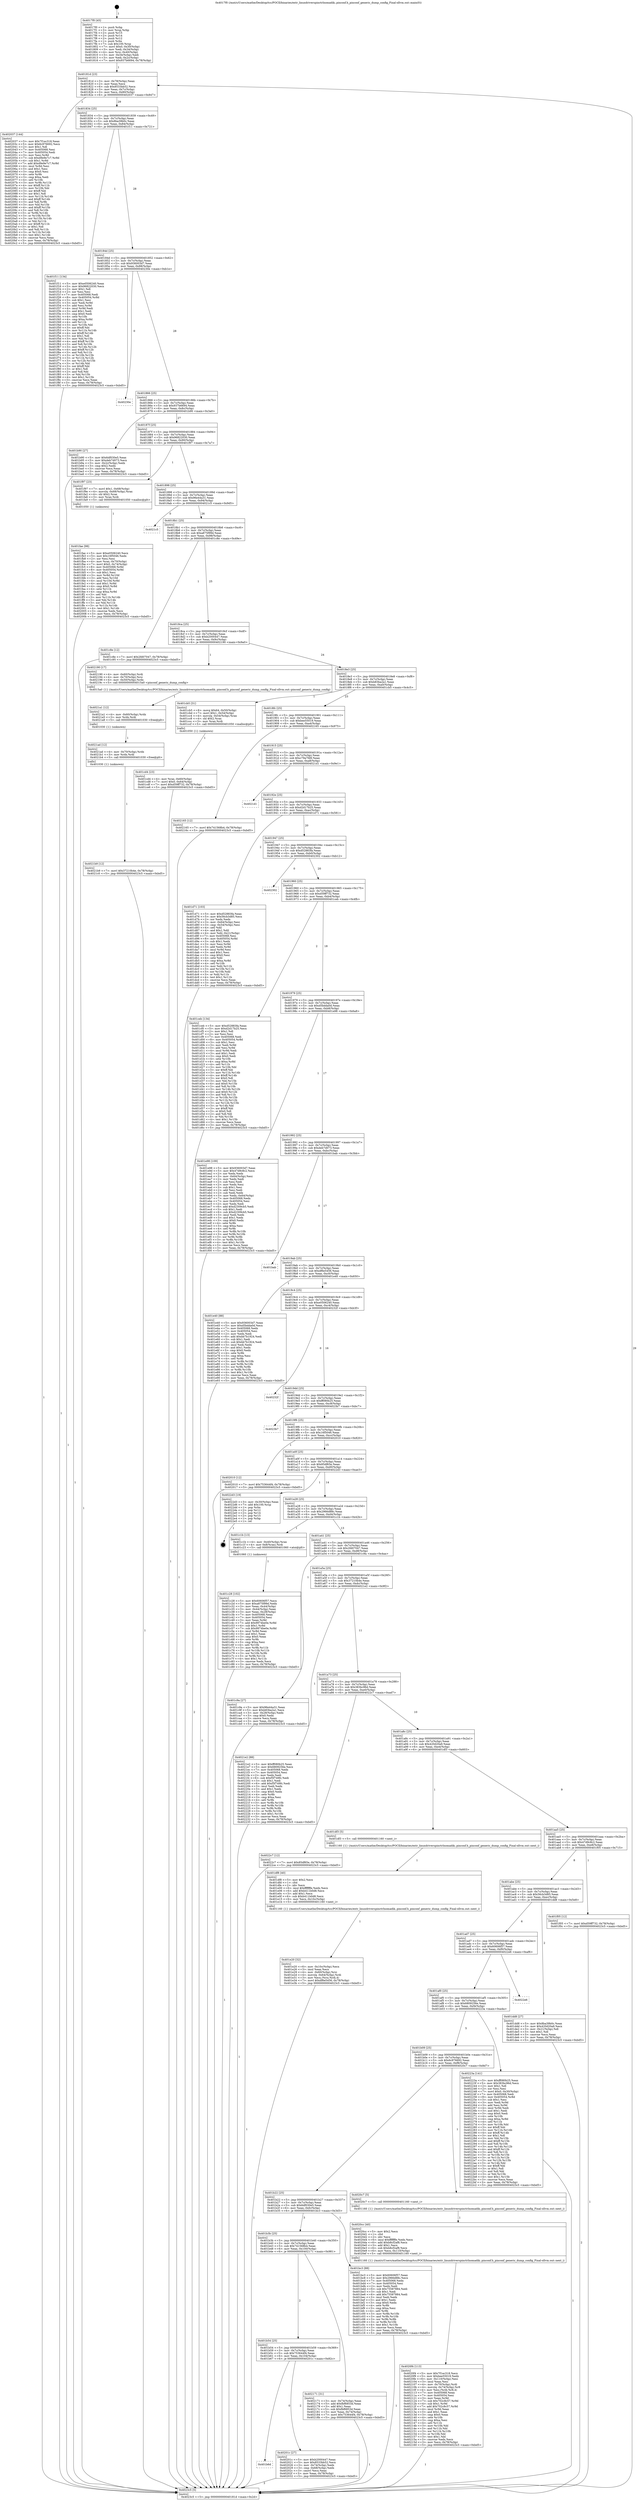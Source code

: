 digraph "0x4017f0" {
  label = "0x4017f0 (/mnt/c/Users/mathe/Desktop/tcc/POCII/binaries/extr_linuxdriverspinctrlnomadik..pinconf.h_pinconf_generic_dump_config_Final-ollvm.out::main(0))"
  labelloc = "t"
  node[shape=record]

  Entry [label="",width=0.3,height=0.3,shape=circle,fillcolor=black,style=filled]
  "0x40181d" [label="{
     0x40181d [23]\l
     | [instrs]\l
     &nbsp;&nbsp;0x40181d \<+3\>: mov -0x78(%rbp),%eax\l
     &nbsp;&nbsp;0x401820 \<+2\>: mov %eax,%ecx\l
     &nbsp;&nbsp;0x401822 \<+6\>: sub $0x8533bb52,%ecx\l
     &nbsp;&nbsp;0x401828 \<+3\>: mov %eax,-0x7c(%rbp)\l
     &nbsp;&nbsp;0x40182b \<+3\>: mov %ecx,-0x80(%rbp)\l
     &nbsp;&nbsp;0x40182e \<+6\>: je 0000000000402037 \<main+0x847\>\l
  }"]
  "0x402037" [label="{
     0x402037 [144]\l
     | [instrs]\l
     &nbsp;&nbsp;0x402037 \<+5\>: mov $0x7f1ec318,%eax\l
     &nbsp;&nbsp;0x40203c \<+5\>: mov $0x6c976692,%ecx\l
     &nbsp;&nbsp;0x402041 \<+2\>: mov $0x1,%dl\l
     &nbsp;&nbsp;0x402043 \<+7\>: mov 0x405068,%esi\l
     &nbsp;&nbsp;0x40204a \<+7\>: mov 0x405054,%edi\l
     &nbsp;&nbsp;0x402051 \<+3\>: mov %esi,%r8d\l
     &nbsp;&nbsp;0x402054 \<+7\>: sub $0xd9e9e7c7,%r8d\l
     &nbsp;&nbsp;0x40205b \<+4\>: sub $0x1,%r8d\l
     &nbsp;&nbsp;0x40205f \<+7\>: add $0xd9e9e7c7,%r8d\l
     &nbsp;&nbsp;0x402066 \<+4\>: imul %r8d,%esi\l
     &nbsp;&nbsp;0x40206a \<+3\>: and $0x1,%esi\l
     &nbsp;&nbsp;0x40206d \<+3\>: cmp $0x0,%esi\l
     &nbsp;&nbsp;0x402070 \<+4\>: sete %r9b\l
     &nbsp;&nbsp;0x402074 \<+3\>: cmp $0xa,%edi\l
     &nbsp;&nbsp;0x402077 \<+4\>: setl %r10b\l
     &nbsp;&nbsp;0x40207b \<+3\>: mov %r9b,%r11b\l
     &nbsp;&nbsp;0x40207e \<+4\>: xor $0xff,%r11b\l
     &nbsp;&nbsp;0x402082 \<+3\>: mov %r10b,%bl\l
     &nbsp;&nbsp;0x402085 \<+3\>: xor $0xff,%bl\l
     &nbsp;&nbsp;0x402088 \<+3\>: xor $0x1,%dl\l
     &nbsp;&nbsp;0x40208b \<+3\>: mov %r11b,%r14b\l
     &nbsp;&nbsp;0x40208e \<+4\>: and $0xff,%r14b\l
     &nbsp;&nbsp;0x402092 \<+3\>: and %dl,%r9b\l
     &nbsp;&nbsp;0x402095 \<+3\>: mov %bl,%r15b\l
     &nbsp;&nbsp;0x402098 \<+4\>: and $0xff,%r15b\l
     &nbsp;&nbsp;0x40209c \<+3\>: and %dl,%r10b\l
     &nbsp;&nbsp;0x40209f \<+3\>: or %r9b,%r14b\l
     &nbsp;&nbsp;0x4020a2 \<+3\>: or %r10b,%r15b\l
     &nbsp;&nbsp;0x4020a5 \<+3\>: xor %r15b,%r14b\l
     &nbsp;&nbsp;0x4020a8 \<+3\>: or %bl,%r11b\l
     &nbsp;&nbsp;0x4020ab \<+4\>: xor $0xff,%r11b\l
     &nbsp;&nbsp;0x4020af \<+3\>: or $0x1,%dl\l
     &nbsp;&nbsp;0x4020b2 \<+3\>: and %dl,%r11b\l
     &nbsp;&nbsp;0x4020b5 \<+3\>: or %r11b,%r14b\l
     &nbsp;&nbsp;0x4020b8 \<+4\>: test $0x1,%r14b\l
     &nbsp;&nbsp;0x4020bc \<+3\>: cmovne %ecx,%eax\l
     &nbsp;&nbsp;0x4020bf \<+3\>: mov %eax,-0x78(%rbp)\l
     &nbsp;&nbsp;0x4020c2 \<+5\>: jmp 00000000004023c5 \<main+0xbd5\>\l
  }"]
  "0x401834" [label="{
     0x401834 [25]\l
     | [instrs]\l
     &nbsp;&nbsp;0x401834 \<+5\>: jmp 0000000000401839 \<main+0x49\>\l
     &nbsp;&nbsp;0x401839 \<+3\>: mov -0x7c(%rbp),%eax\l
     &nbsp;&nbsp;0x40183c \<+5\>: sub $0x8ba39b0c,%eax\l
     &nbsp;&nbsp;0x401841 \<+6\>: mov %eax,-0x84(%rbp)\l
     &nbsp;&nbsp;0x401847 \<+6\>: je 0000000000401f11 \<main+0x721\>\l
  }"]
  Exit [label="",width=0.3,height=0.3,shape=circle,fillcolor=black,style=filled,peripheries=2]
  "0x401f11" [label="{
     0x401f11 [134]\l
     | [instrs]\l
     &nbsp;&nbsp;0x401f11 \<+5\>: mov $0xe0506240,%eax\l
     &nbsp;&nbsp;0x401f16 \<+5\>: mov $0x96822030,%ecx\l
     &nbsp;&nbsp;0x401f1b \<+2\>: mov $0x1,%dl\l
     &nbsp;&nbsp;0x401f1d \<+2\>: xor %esi,%esi\l
     &nbsp;&nbsp;0x401f1f \<+7\>: mov 0x405068,%edi\l
     &nbsp;&nbsp;0x401f26 \<+8\>: mov 0x405054,%r8d\l
     &nbsp;&nbsp;0x401f2e \<+3\>: sub $0x1,%esi\l
     &nbsp;&nbsp;0x401f31 \<+3\>: mov %edi,%r9d\l
     &nbsp;&nbsp;0x401f34 \<+3\>: add %esi,%r9d\l
     &nbsp;&nbsp;0x401f37 \<+4\>: imul %r9d,%edi\l
     &nbsp;&nbsp;0x401f3b \<+3\>: and $0x1,%edi\l
     &nbsp;&nbsp;0x401f3e \<+3\>: cmp $0x0,%edi\l
     &nbsp;&nbsp;0x401f41 \<+4\>: sete %r10b\l
     &nbsp;&nbsp;0x401f45 \<+4\>: cmp $0xa,%r8d\l
     &nbsp;&nbsp;0x401f49 \<+4\>: setl %r11b\l
     &nbsp;&nbsp;0x401f4d \<+3\>: mov %r10b,%bl\l
     &nbsp;&nbsp;0x401f50 \<+3\>: xor $0xff,%bl\l
     &nbsp;&nbsp;0x401f53 \<+3\>: mov %r11b,%r14b\l
     &nbsp;&nbsp;0x401f56 \<+4\>: xor $0xff,%r14b\l
     &nbsp;&nbsp;0x401f5a \<+3\>: xor $0x1,%dl\l
     &nbsp;&nbsp;0x401f5d \<+3\>: mov %bl,%r15b\l
     &nbsp;&nbsp;0x401f60 \<+4\>: and $0xff,%r15b\l
     &nbsp;&nbsp;0x401f64 \<+3\>: and %dl,%r10b\l
     &nbsp;&nbsp;0x401f67 \<+3\>: mov %r14b,%r12b\l
     &nbsp;&nbsp;0x401f6a \<+4\>: and $0xff,%r12b\l
     &nbsp;&nbsp;0x401f6e \<+3\>: and %dl,%r11b\l
     &nbsp;&nbsp;0x401f71 \<+3\>: or %r10b,%r15b\l
     &nbsp;&nbsp;0x401f74 \<+3\>: or %r11b,%r12b\l
     &nbsp;&nbsp;0x401f77 \<+3\>: xor %r12b,%r15b\l
     &nbsp;&nbsp;0x401f7a \<+3\>: or %r14b,%bl\l
     &nbsp;&nbsp;0x401f7d \<+3\>: xor $0xff,%bl\l
     &nbsp;&nbsp;0x401f80 \<+3\>: or $0x1,%dl\l
     &nbsp;&nbsp;0x401f83 \<+2\>: and %dl,%bl\l
     &nbsp;&nbsp;0x401f85 \<+3\>: or %bl,%r15b\l
     &nbsp;&nbsp;0x401f88 \<+4\>: test $0x1,%r15b\l
     &nbsp;&nbsp;0x401f8c \<+3\>: cmovne %ecx,%eax\l
     &nbsp;&nbsp;0x401f8f \<+3\>: mov %eax,-0x78(%rbp)\l
     &nbsp;&nbsp;0x401f92 \<+5\>: jmp 00000000004023c5 \<main+0xbd5\>\l
  }"]
  "0x40184d" [label="{
     0x40184d [25]\l
     | [instrs]\l
     &nbsp;&nbsp;0x40184d \<+5\>: jmp 0000000000401852 \<main+0x62\>\l
     &nbsp;&nbsp;0x401852 \<+3\>: mov -0x7c(%rbp),%eax\l
     &nbsp;&nbsp;0x401855 \<+5\>: sub $0x936003d7,%eax\l
     &nbsp;&nbsp;0x40185a \<+6\>: mov %eax,-0x88(%rbp)\l
     &nbsp;&nbsp;0x401860 \<+6\>: je 000000000040230e \<main+0xb1e\>\l
  }"]
  "0x4021b9" [label="{
     0x4021b9 [12]\l
     | [instrs]\l
     &nbsp;&nbsp;0x4021b9 \<+7\>: movl $0x37210b4e,-0x78(%rbp)\l
     &nbsp;&nbsp;0x4021c0 \<+5\>: jmp 00000000004023c5 \<main+0xbd5\>\l
  }"]
  "0x40230e" [label="{
     0x40230e\l
  }", style=dashed]
  "0x401866" [label="{
     0x401866 [25]\l
     | [instrs]\l
     &nbsp;&nbsp;0x401866 \<+5\>: jmp 000000000040186b \<main+0x7b\>\l
     &nbsp;&nbsp;0x40186b \<+3\>: mov -0x7c(%rbp),%eax\l
     &nbsp;&nbsp;0x40186e \<+5\>: sub $0x937b6694,%eax\l
     &nbsp;&nbsp;0x401873 \<+6\>: mov %eax,-0x8c(%rbp)\l
     &nbsp;&nbsp;0x401879 \<+6\>: je 0000000000401b90 \<main+0x3a0\>\l
  }"]
  "0x4021ad" [label="{
     0x4021ad [12]\l
     | [instrs]\l
     &nbsp;&nbsp;0x4021ad \<+4\>: mov -0x70(%rbp),%rdx\l
     &nbsp;&nbsp;0x4021b1 \<+3\>: mov %rdx,%rdi\l
     &nbsp;&nbsp;0x4021b4 \<+5\>: call 0000000000401030 \<free@plt\>\l
     | [calls]\l
     &nbsp;&nbsp;0x401030 \{1\} (unknown)\l
  }"]
  "0x401b90" [label="{
     0x401b90 [27]\l
     | [instrs]\l
     &nbsp;&nbsp;0x401b90 \<+5\>: mov $0x6df030e5,%eax\l
     &nbsp;&nbsp;0x401b95 \<+5\>: mov $0xdeb7d073,%ecx\l
     &nbsp;&nbsp;0x401b9a \<+3\>: mov -0x2c(%rbp),%edx\l
     &nbsp;&nbsp;0x401b9d \<+3\>: cmp $0x2,%edx\l
     &nbsp;&nbsp;0x401ba0 \<+3\>: cmovne %ecx,%eax\l
     &nbsp;&nbsp;0x401ba3 \<+3\>: mov %eax,-0x78(%rbp)\l
     &nbsp;&nbsp;0x401ba6 \<+5\>: jmp 00000000004023c5 \<main+0xbd5\>\l
  }"]
  "0x40187f" [label="{
     0x40187f [25]\l
     | [instrs]\l
     &nbsp;&nbsp;0x40187f \<+5\>: jmp 0000000000401884 \<main+0x94\>\l
     &nbsp;&nbsp;0x401884 \<+3\>: mov -0x7c(%rbp),%eax\l
     &nbsp;&nbsp;0x401887 \<+5\>: sub $0x96822030,%eax\l
     &nbsp;&nbsp;0x40188c \<+6\>: mov %eax,-0x90(%rbp)\l
     &nbsp;&nbsp;0x401892 \<+6\>: je 0000000000401f97 \<main+0x7a7\>\l
  }"]
  "0x4023c5" [label="{
     0x4023c5 [5]\l
     | [instrs]\l
     &nbsp;&nbsp;0x4023c5 \<+5\>: jmp 000000000040181d \<main+0x2d\>\l
  }"]
  "0x4017f0" [label="{
     0x4017f0 [45]\l
     | [instrs]\l
     &nbsp;&nbsp;0x4017f0 \<+1\>: push %rbp\l
     &nbsp;&nbsp;0x4017f1 \<+3\>: mov %rsp,%rbp\l
     &nbsp;&nbsp;0x4017f4 \<+2\>: push %r15\l
     &nbsp;&nbsp;0x4017f6 \<+2\>: push %r14\l
     &nbsp;&nbsp;0x4017f8 \<+2\>: push %r12\l
     &nbsp;&nbsp;0x4017fa \<+1\>: push %rbx\l
     &nbsp;&nbsp;0x4017fb \<+7\>: sub $0x100,%rsp\l
     &nbsp;&nbsp;0x401802 \<+7\>: movl $0x0,-0x30(%rbp)\l
     &nbsp;&nbsp;0x401809 \<+3\>: mov %edi,-0x34(%rbp)\l
     &nbsp;&nbsp;0x40180c \<+4\>: mov %rsi,-0x40(%rbp)\l
     &nbsp;&nbsp;0x401810 \<+3\>: mov -0x34(%rbp),%edi\l
     &nbsp;&nbsp;0x401813 \<+3\>: mov %edi,-0x2c(%rbp)\l
     &nbsp;&nbsp;0x401816 \<+7\>: movl $0x937b6694,-0x78(%rbp)\l
  }"]
  "0x4021a1" [label="{
     0x4021a1 [12]\l
     | [instrs]\l
     &nbsp;&nbsp;0x4021a1 \<+4\>: mov -0x60(%rbp),%rdx\l
     &nbsp;&nbsp;0x4021a5 \<+3\>: mov %rdx,%rdi\l
     &nbsp;&nbsp;0x4021a8 \<+5\>: call 0000000000401030 \<free@plt\>\l
     | [calls]\l
     &nbsp;&nbsp;0x401030 \{1\} (unknown)\l
  }"]
  "0x401f97" [label="{
     0x401f97 [23]\l
     | [instrs]\l
     &nbsp;&nbsp;0x401f97 \<+7\>: movl $0x1,-0x68(%rbp)\l
     &nbsp;&nbsp;0x401f9e \<+4\>: movslq -0x68(%rbp),%rax\l
     &nbsp;&nbsp;0x401fa2 \<+4\>: shl $0x2,%rax\l
     &nbsp;&nbsp;0x401fa6 \<+3\>: mov %rax,%rdi\l
     &nbsp;&nbsp;0x401fa9 \<+5\>: call 0000000000401050 \<malloc@plt\>\l
     | [calls]\l
     &nbsp;&nbsp;0x401050 \{1\} (unknown)\l
  }"]
  "0x401898" [label="{
     0x401898 [25]\l
     | [instrs]\l
     &nbsp;&nbsp;0x401898 \<+5\>: jmp 000000000040189d \<main+0xad\>\l
     &nbsp;&nbsp;0x40189d \<+3\>: mov -0x7c(%rbp),%eax\l
     &nbsp;&nbsp;0x4018a0 \<+5\>: sub $0x96e44a31,%eax\l
     &nbsp;&nbsp;0x4018a5 \<+6\>: mov %eax,-0x94(%rbp)\l
     &nbsp;&nbsp;0x4018ab \<+6\>: je 00000000004021c5 \<main+0x9d5\>\l
  }"]
  "0x4020f4" [label="{
     0x4020f4 [113]\l
     | [instrs]\l
     &nbsp;&nbsp;0x4020f4 \<+5\>: mov $0x7f1ec318,%ecx\l
     &nbsp;&nbsp;0x4020f9 \<+5\>: mov $0xbee55019,%edx\l
     &nbsp;&nbsp;0x4020fe \<+6\>: mov -0x110(%rbp),%esi\l
     &nbsp;&nbsp;0x402104 \<+3\>: imul %eax,%esi\l
     &nbsp;&nbsp;0x402107 \<+4\>: mov -0x70(%rbp),%rdi\l
     &nbsp;&nbsp;0x40210b \<+4\>: movslq -0x74(%rbp),%r8\l
     &nbsp;&nbsp;0x40210f \<+4\>: mov %esi,(%rdi,%r8,4)\l
     &nbsp;&nbsp;0x402113 \<+7\>: mov 0x405068,%eax\l
     &nbsp;&nbsp;0x40211a \<+7\>: mov 0x405054,%esi\l
     &nbsp;&nbsp;0x402121 \<+3\>: mov %eax,%r9d\l
     &nbsp;&nbsp;0x402124 \<+7\>: sub $0x702c8c57,%r9d\l
     &nbsp;&nbsp;0x40212b \<+4\>: sub $0x1,%r9d\l
     &nbsp;&nbsp;0x40212f \<+7\>: add $0x702c8c57,%r9d\l
     &nbsp;&nbsp;0x402136 \<+4\>: imul %r9d,%eax\l
     &nbsp;&nbsp;0x40213a \<+3\>: and $0x1,%eax\l
     &nbsp;&nbsp;0x40213d \<+3\>: cmp $0x0,%eax\l
     &nbsp;&nbsp;0x402140 \<+4\>: sete %r10b\l
     &nbsp;&nbsp;0x402144 \<+3\>: cmp $0xa,%esi\l
     &nbsp;&nbsp;0x402147 \<+4\>: setl %r11b\l
     &nbsp;&nbsp;0x40214b \<+3\>: mov %r10b,%bl\l
     &nbsp;&nbsp;0x40214e \<+3\>: and %r11b,%bl\l
     &nbsp;&nbsp;0x402151 \<+3\>: xor %r11b,%r10b\l
     &nbsp;&nbsp;0x402154 \<+3\>: or %r10b,%bl\l
     &nbsp;&nbsp;0x402157 \<+3\>: test $0x1,%bl\l
     &nbsp;&nbsp;0x40215a \<+3\>: cmovne %edx,%ecx\l
     &nbsp;&nbsp;0x40215d \<+3\>: mov %ecx,-0x78(%rbp)\l
     &nbsp;&nbsp;0x402160 \<+5\>: jmp 00000000004023c5 \<main+0xbd5\>\l
  }"]
  "0x4021c5" [label="{
     0x4021c5\l
  }", style=dashed]
  "0x4018b1" [label="{
     0x4018b1 [25]\l
     | [instrs]\l
     &nbsp;&nbsp;0x4018b1 \<+5\>: jmp 00000000004018b6 \<main+0xc6\>\l
     &nbsp;&nbsp;0x4018b6 \<+3\>: mov -0x7c(%rbp),%eax\l
     &nbsp;&nbsp;0x4018b9 \<+5\>: sub $0xa875f99d,%eax\l
     &nbsp;&nbsp;0x4018be \<+6\>: mov %eax,-0x98(%rbp)\l
     &nbsp;&nbsp;0x4018c4 \<+6\>: je 0000000000401c8e \<main+0x49e\>\l
  }"]
  "0x4020cc" [label="{
     0x4020cc [40]\l
     | [instrs]\l
     &nbsp;&nbsp;0x4020cc \<+5\>: mov $0x2,%ecx\l
     &nbsp;&nbsp;0x4020d1 \<+1\>: cltd\l
     &nbsp;&nbsp;0x4020d2 \<+2\>: idiv %ecx\l
     &nbsp;&nbsp;0x4020d4 \<+6\>: imul $0xfffffffe,%edx,%ecx\l
     &nbsp;&nbsp;0x4020da \<+6\>: add $0xb8cf2af8,%ecx\l
     &nbsp;&nbsp;0x4020e0 \<+3\>: add $0x1,%ecx\l
     &nbsp;&nbsp;0x4020e3 \<+6\>: sub $0xb8cf2af8,%ecx\l
     &nbsp;&nbsp;0x4020e9 \<+6\>: mov %ecx,-0x110(%rbp)\l
     &nbsp;&nbsp;0x4020ef \<+5\>: call 0000000000401160 \<next_i\>\l
     | [calls]\l
     &nbsp;&nbsp;0x401160 \{1\} (/mnt/c/Users/mathe/Desktop/tcc/POCII/binaries/extr_linuxdriverspinctrlnomadik..pinconf.h_pinconf_generic_dump_config_Final-ollvm.out::next_i)\l
  }"]
  "0x401c8e" [label="{
     0x401c8e [12]\l
     | [instrs]\l
     &nbsp;&nbsp;0x401c8e \<+7\>: movl $0x2fd07047,-0x78(%rbp)\l
     &nbsp;&nbsp;0x401c95 \<+5\>: jmp 00000000004023c5 \<main+0xbd5\>\l
  }"]
  "0x4018ca" [label="{
     0x4018ca [25]\l
     | [instrs]\l
     &nbsp;&nbsp;0x4018ca \<+5\>: jmp 00000000004018cf \<main+0xdf\>\l
     &nbsp;&nbsp;0x4018cf \<+3\>: mov -0x7c(%rbp),%eax\l
     &nbsp;&nbsp;0x4018d2 \<+5\>: sub $0xb2000447,%eax\l
     &nbsp;&nbsp;0x4018d7 \<+6\>: mov %eax,-0x9c(%rbp)\l
     &nbsp;&nbsp;0x4018dd \<+6\>: je 0000000000402190 \<main+0x9a0\>\l
  }"]
  "0x401b6d" [label="{
     0x401b6d\l
  }", style=dashed]
  "0x402190" [label="{
     0x402190 [17]\l
     | [instrs]\l
     &nbsp;&nbsp;0x402190 \<+4\>: mov -0x60(%rbp),%rdi\l
     &nbsp;&nbsp;0x402194 \<+4\>: mov -0x70(%rbp),%rsi\l
     &nbsp;&nbsp;0x402198 \<+4\>: mov -0x50(%rbp),%rdx\l
     &nbsp;&nbsp;0x40219c \<+5\>: call 00000000004015a0 \<pinconf_generic_dump_config\>\l
     | [calls]\l
     &nbsp;&nbsp;0x4015a0 \{1\} (/mnt/c/Users/mathe/Desktop/tcc/POCII/binaries/extr_linuxdriverspinctrlnomadik..pinconf.h_pinconf_generic_dump_config_Final-ollvm.out::pinconf_generic_dump_config)\l
  }"]
  "0x4018e3" [label="{
     0x4018e3 [25]\l
     | [instrs]\l
     &nbsp;&nbsp;0x4018e3 \<+5\>: jmp 00000000004018e8 \<main+0xf8\>\l
     &nbsp;&nbsp;0x4018e8 \<+3\>: mov -0x7c(%rbp),%eax\l
     &nbsp;&nbsp;0x4018eb \<+5\>: sub $0xb83ba2a1,%eax\l
     &nbsp;&nbsp;0x4018f0 \<+6\>: mov %eax,-0xa0(%rbp)\l
     &nbsp;&nbsp;0x4018f6 \<+6\>: je 0000000000401cb5 \<main+0x4c5\>\l
  }"]
  "0x40201c" [label="{
     0x40201c [27]\l
     | [instrs]\l
     &nbsp;&nbsp;0x40201c \<+5\>: mov $0xb2000447,%eax\l
     &nbsp;&nbsp;0x402021 \<+5\>: mov $0x8533bb52,%ecx\l
     &nbsp;&nbsp;0x402026 \<+3\>: mov -0x74(%rbp),%edx\l
     &nbsp;&nbsp;0x402029 \<+3\>: cmp -0x68(%rbp),%edx\l
     &nbsp;&nbsp;0x40202c \<+3\>: cmovl %ecx,%eax\l
     &nbsp;&nbsp;0x40202f \<+3\>: mov %eax,-0x78(%rbp)\l
     &nbsp;&nbsp;0x402032 \<+5\>: jmp 00000000004023c5 \<main+0xbd5\>\l
  }"]
  "0x401cb5" [label="{
     0x401cb5 [31]\l
     | [instrs]\l
     &nbsp;&nbsp;0x401cb5 \<+8\>: movq $0x64,-0x50(%rbp)\l
     &nbsp;&nbsp;0x401cbd \<+7\>: movl $0x1,-0x54(%rbp)\l
     &nbsp;&nbsp;0x401cc4 \<+4\>: movslq -0x54(%rbp),%rax\l
     &nbsp;&nbsp;0x401cc8 \<+4\>: shl $0x2,%rax\l
     &nbsp;&nbsp;0x401ccc \<+3\>: mov %rax,%rdi\l
     &nbsp;&nbsp;0x401ccf \<+5\>: call 0000000000401050 \<malloc@plt\>\l
     | [calls]\l
     &nbsp;&nbsp;0x401050 \{1\} (unknown)\l
  }"]
  "0x4018fc" [label="{
     0x4018fc [25]\l
     | [instrs]\l
     &nbsp;&nbsp;0x4018fc \<+5\>: jmp 0000000000401901 \<main+0x111\>\l
     &nbsp;&nbsp;0x401901 \<+3\>: mov -0x7c(%rbp),%eax\l
     &nbsp;&nbsp;0x401904 \<+5\>: sub $0xbee55019,%eax\l
     &nbsp;&nbsp;0x401909 \<+6\>: mov %eax,-0xa4(%rbp)\l
     &nbsp;&nbsp;0x40190f \<+6\>: je 0000000000402165 \<main+0x975\>\l
  }"]
  "0x401b54" [label="{
     0x401b54 [25]\l
     | [instrs]\l
     &nbsp;&nbsp;0x401b54 \<+5\>: jmp 0000000000401b59 \<main+0x369\>\l
     &nbsp;&nbsp;0x401b59 \<+3\>: mov -0x7c(%rbp),%eax\l
     &nbsp;&nbsp;0x401b5c \<+5\>: sub $0x753644f4,%eax\l
     &nbsp;&nbsp;0x401b61 \<+6\>: mov %eax,-0x104(%rbp)\l
     &nbsp;&nbsp;0x401b67 \<+6\>: je 000000000040201c \<main+0x82c\>\l
  }"]
  "0x402165" [label="{
     0x402165 [12]\l
     | [instrs]\l
     &nbsp;&nbsp;0x402165 \<+7\>: movl $0x741568b4,-0x78(%rbp)\l
     &nbsp;&nbsp;0x40216c \<+5\>: jmp 00000000004023c5 \<main+0xbd5\>\l
  }"]
  "0x401915" [label="{
     0x401915 [25]\l
     | [instrs]\l
     &nbsp;&nbsp;0x401915 \<+5\>: jmp 000000000040191a \<main+0x12a\>\l
     &nbsp;&nbsp;0x40191a \<+3\>: mov -0x7c(%rbp),%eax\l
     &nbsp;&nbsp;0x40191d \<+5\>: sub $0xc79a7fd9,%eax\l
     &nbsp;&nbsp;0x401922 \<+6\>: mov %eax,-0xa8(%rbp)\l
     &nbsp;&nbsp;0x401928 \<+6\>: je 00000000004021d1 \<main+0x9e1\>\l
  }"]
  "0x402171" [label="{
     0x402171 [31]\l
     | [instrs]\l
     &nbsp;&nbsp;0x402171 \<+3\>: mov -0x74(%rbp),%eax\l
     &nbsp;&nbsp;0x402174 \<+5\>: add $0xfbf6853d,%eax\l
     &nbsp;&nbsp;0x402179 \<+3\>: add $0x1,%eax\l
     &nbsp;&nbsp;0x40217c \<+5\>: sub $0xfbf6853d,%eax\l
     &nbsp;&nbsp;0x402181 \<+3\>: mov %eax,-0x74(%rbp)\l
     &nbsp;&nbsp;0x402184 \<+7\>: movl $0x753644f4,-0x78(%rbp)\l
     &nbsp;&nbsp;0x40218b \<+5\>: jmp 00000000004023c5 \<main+0xbd5\>\l
  }"]
  "0x4021d1" [label="{
     0x4021d1\l
  }", style=dashed]
  "0x40192e" [label="{
     0x40192e [25]\l
     | [instrs]\l
     &nbsp;&nbsp;0x40192e \<+5\>: jmp 0000000000401933 \<main+0x143\>\l
     &nbsp;&nbsp;0x401933 \<+3\>: mov -0x7c(%rbp),%eax\l
     &nbsp;&nbsp;0x401936 \<+5\>: sub $0xd2d17b25,%eax\l
     &nbsp;&nbsp;0x40193b \<+6\>: mov %eax,-0xac(%rbp)\l
     &nbsp;&nbsp;0x401941 \<+6\>: je 0000000000401d71 \<main+0x581\>\l
  }"]
  "0x401fae" [label="{
     0x401fae [98]\l
     | [instrs]\l
     &nbsp;&nbsp;0x401fae \<+5\>: mov $0xe0506240,%ecx\l
     &nbsp;&nbsp;0x401fb3 \<+5\>: mov $0x16f5046,%edx\l
     &nbsp;&nbsp;0x401fb8 \<+2\>: xor %esi,%esi\l
     &nbsp;&nbsp;0x401fba \<+4\>: mov %rax,-0x70(%rbp)\l
     &nbsp;&nbsp;0x401fbe \<+7\>: movl $0x0,-0x74(%rbp)\l
     &nbsp;&nbsp;0x401fc5 \<+8\>: mov 0x405068,%r8d\l
     &nbsp;&nbsp;0x401fcd \<+8\>: mov 0x405054,%r9d\l
     &nbsp;&nbsp;0x401fd5 \<+3\>: sub $0x1,%esi\l
     &nbsp;&nbsp;0x401fd8 \<+3\>: mov %r8d,%r10d\l
     &nbsp;&nbsp;0x401fdb \<+3\>: add %esi,%r10d\l
     &nbsp;&nbsp;0x401fde \<+4\>: imul %r10d,%r8d\l
     &nbsp;&nbsp;0x401fe2 \<+4\>: and $0x1,%r8d\l
     &nbsp;&nbsp;0x401fe6 \<+4\>: cmp $0x0,%r8d\l
     &nbsp;&nbsp;0x401fea \<+4\>: sete %r11b\l
     &nbsp;&nbsp;0x401fee \<+4\>: cmp $0xa,%r9d\l
     &nbsp;&nbsp;0x401ff2 \<+3\>: setl %bl\l
     &nbsp;&nbsp;0x401ff5 \<+3\>: mov %r11b,%r14b\l
     &nbsp;&nbsp;0x401ff8 \<+3\>: and %bl,%r14b\l
     &nbsp;&nbsp;0x401ffb \<+3\>: xor %bl,%r11b\l
     &nbsp;&nbsp;0x401ffe \<+3\>: or %r11b,%r14b\l
     &nbsp;&nbsp;0x402001 \<+4\>: test $0x1,%r14b\l
     &nbsp;&nbsp;0x402005 \<+3\>: cmovne %edx,%ecx\l
     &nbsp;&nbsp;0x402008 \<+3\>: mov %ecx,-0x78(%rbp)\l
     &nbsp;&nbsp;0x40200b \<+5\>: jmp 00000000004023c5 \<main+0xbd5\>\l
  }"]
  "0x401d71" [label="{
     0x401d71 [103]\l
     | [instrs]\l
     &nbsp;&nbsp;0x401d71 \<+5\>: mov $0xd52883fa,%eax\l
     &nbsp;&nbsp;0x401d76 \<+5\>: mov $0x56cb3d85,%ecx\l
     &nbsp;&nbsp;0x401d7b \<+2\>: xor %edx,%edx\l
     &nbsp;&nbsp;0x401d7d \<+3\>: mov -0x64(%rbp),%esi\l
     &nbsp;&nbsp;0x401d80 \<+3\>: cmp -0x54(%rbp),%esi\l
     &nbsp;&nbsp;0x401d83 \<+4\>: setl %dil\l
     &nbsp;&nbsp;0x401d87 \<+4\>: and $0x1,%dil\l
     &nbsp;&nbsp;0x401d8b \<+4\>: mov %dil,-0x21(%rbp)\l
     &nbsp;&nbsp;0x401d8f \<+7\>: mov 0x405068,%esi\l
     &nbsp;&nbsp;0x401d96 \<+8\>: mov 0x405054,%r8d\l
     &nbsp;&nbsp;0x401d9e \<+3\>: sub $0x1,%edx\l
     &nbsp;&nbsp;0x401da1 \<+3\>: mov %esi,%r9d\l
     &nbsp;&nbsp;0x401da4 \<+3\>: add %edx,%r9d\l
     &nbsp;&nbsp;0x401da7 \<+4\>: imul %r9d,%esi\l
     &nbsp;&nbsp;0x401dab \<+3\>: and $0x1,%esi\l
     &nbsp;&nbsp;0x401dae \<+3\>: cmp $0x0,%esi\l
     &nbsp;&nbsp;0x401db1 \<+4\>: sete %dil\l
     &nbsp;&nbsp;0x401db5 \<+4\>: cmp $0xa,%r8d\l
     &nbsp;&nbsp;0x401db9 \<+4\>: setl %r10b\l
     &nbsp;&nbsp;0x401dbd \<+3\>: mov %dil,%r11b\l
     &nbsp;&nbsp;0x401dc0 \<+3\>: and %r10b,%r11b\l
     &nbsp;&nbsp;0x401dc3 \<+3\>: xor %r10b,%dil\l
     &nbsp;&nbsp;0x401dc6 \<+3\>: or %dil,%r11b\l
     &nbsp;&nbsp;0x401dc9 \<+4\>: test $0x1,%r11b\l
     &nbsp;&nbsp;0x401dcd \<+3\>: cmovne %ecx,%eax\l
     &nbsp;&nbsp;0x401dd0 \<+3\>: mov %eax,-0x78(%rbp)\l
     &nbsp;&nbsp;0x401dd3 \<+5\>: jmp 00000000004023c5 \<main+0xbd5\>\l
  }"]
  "0x401947" [label="{
     0x401947 [25]\l
     | [instrs]\l
     &nbsp;&nbsp;0x401947 \<+5\>: jmp 000000000040194c \<main+0x15c\>\l
     &nbsp;&nbsp;0x40194c \<+3\>: mov -0x7c(%rbp),%eax\l
     &nbsp;&nbsp;0x40194f \<+5\>: sub $0xd52883fa,%eax\l
     &nbsp;&nbsp;0x401954 \<+6\>: mov %eax,-0xb0(%rbp)\l
     &nbsp;&nbsp;0x40195a \<+6\>: je 0000000000402302 \<main+0xb12\>\l
  }"]
  "0x401e20" [label="{
     0x401e20 [32]\l
     | [instrs]\l
     &nbsp;&nbsp;0x401e20 \<+6\>: mov -0x10c(%rbp),%ecx\l
     &nbsp;&nbsp;0x401e26 \<+3\>: imul %eax,%ecx\l
     &nbsp;&nbsp;0x401e29 \<+4\>: mov -0x60(%rbp),%rsi\l
     &nbsp;&nbsp;0x401e2d \<+4\>: movslq -0x64(%rbp),%rdi\l
     &nbsp;&nbsp;0x401e31 \<+3\>: mov %ecx,(%rsi,%rdi,4)\l
     &nbsp;&nbsp;0x401e34 \<+7\>: movl $0xdf6e5456,-0x78(%rbp)\l
     &nbsp;&nbsp;0x401e3b \<+5\>: jmp 00000000004023c5 \<main+0xbd5\>\l
  }"]
  "0x402302" [label="{
     0x402302\l
  }", style=dashed]
  "0x401960" [label="{
     0x401960 [25]\l
     | [instrs]\l
     &nbsp;&nbsp;0x401960 \<+5\>: jmp 0000000000401965 \<main+0x175\>\l
     &nbsp;&nbsp;0x401965 \<+3\>: mov -0x7c(%rbp),%eax\l
     &nbsp;&nbsp;0x401968 \<+5\>: sub $0xd59ff732,%eax\l
     &nbsp;&nbsp;0x40196d \<+6\>: mov %eax,-0xb4(%rbp)\l
     &nbsp;&nbsp;0x401973 \<+6\>: je 0000000000401ceb \<main+0x4fb\>\l
  }"]
  "0x401df8" [label="{
     0x401df8 [40]\l
     | [instrs]\l
     &nbsp;&nbsp;0x401df8 \<+5\>: mov $0x2,%ecx\l
     &nbsp;&nbsp;0x401dfd \<+1\>: cltd\l
     &nbsp;&nbsp;0x401dfe \<+2\>: idiv %ecx\l
     &nbsp;&nbsp;0x401e00 \<+6\>: imul $0xfffffffe,%edx,%ecx\l
     &nbsp;&nbsp;0x401e06 \<+6\>: add $0xb411b0d8,%ecx\l
     &nbsp;&nbsp;0x401e0c \<+3\>: add $0x1,%ecx\l
     &nbsp;&nbsp;0x401e0f \<+6\>: sub $0xb411b0d8,%ecx\l
     &nbsp;&nbsp;0x401e15 \<+6\>: mov %ecx,-0x10c(%rbp)\l
     &nbsp;&nbsp;0x401e1b \<+5\>: call 0000000000401160 \<next_i\>\l
     | [calls]\l
     &nbsp;&nbsp;0x401160 \{1\} (/mnt/c/Users/mathe/Desktop/tcc/POCII/binaries/extr_linuxdriverspinctrlnomadik..pinconf.h_pinconf_generic_dump_config_Final-ollvm.out::next_i)\l
  }"]
  "0x401ceb" [label="{
     0x401ceb [134]\l
     | [instrs]\l
     &nbsp;&nbsp;0x401ceb \<+5\>: mov $0xd52883fa,%eax\l
     &nbsp;&nbsp;0x401cf0 \<+5\>: mov $0xd2d17b25,%ecx\l
     &nbsp;&nbsp;0x401cf5 \<+2\>: mov $0x1,%dl\l
     &nbsp;&nbsp;0x401cf7 \<+2\>: xor %esi,%esi\l
     &nbsp;&nbsp;0x401cf9 \<+7\>: mov 0x405068,%edi\l
     &nbsp;&nbsp;0x401d00 \<+8\>: mov 0x405054,%r8d\l
     &nbsp;&nbsp;0x401d08 \<+3\>: sub $0x1,%esi\l
     &nbsp;&nbsp;0x401d0b \<+3\>: mov %edi,%r9d\l
     &nbsp;&nbsp;0x401d0e \<+3\>: add %esi,%r9d\l
     &nbsp;&nbsp;0x401d11 \<+4\>: imul %r9d,%edi\l
     &nbsp;&nbsp;0x401d15 \<+3\>: and $0x1,%edi\l
     &nbsp;&nbsp;0x401d18 \<+3\>: cmp $0x0,%edi\l
     &nbsp;&nbsp;0x401d1b \<+4\>: sete %r10b\l
     &nbsp;&nbsp;0x401d1f \<+4\>: cmp $0xa,%r8d\l
     &nbsp;&nbsp;0x401d23 \<+4\>: setl %r11b\l
     &nbsp;&nbsp;0x401d27 \<+3\>: mov %r10b,%bl\l
     &nbsp;&nbsp;0x401d2a \<+3\>: xor $0xff,%bl\l
     &nbsp;&nbsp;0x401d2d \<+3\>: mov %r11b,%r14b\l
     &nbsp;&nbsp;0x401d30 \<+4\>: xor $0xff,%r14b\l
     &nbsp;&nbsp;0x401d34 \<+3\>: xor $0x0,%dl\l
     &nbsp;&nbsp;0x401d37 \<+3\>: mov %bl,%r15b\l
     &nbsp;&nbsp;0x401d3a \<+4\>: and $0x0,%r15b\l
     &nbsp;&nbsp;0x401d3e \<+3\>: and %dl,%r10b\l
     &nbsp;&nbsp;0x401d41 \<+3\>: mov %r14b,%r12b\l
     &nbsp;&nbsp;0x401d44 \<+4\>: and $0x0,%r12b\l
     &nbsp;&nbsp;0x401d48 \<+3\>: and %dl,%r11b\l
     &nbsp;&nbsp;0x401d4b \<+3\>: or %r10b,%r15b\l
     &nbsp;&nbsp;0x401d4e \<+3\>: or %r11b,%r12b\l
     &nbsp;&nbsp;0x401d51 \<+3\>: xor %r12b,%r15b\l
     &nbsp;&nbsp;0x401d54 \<+3\>: or %r14b,%bl\l
     &nbsp;&nbsp;0x401d57 \<+3\>: xor $0xff,%bl\l
     &nbsp;&nbsp;0x401d5a \<+3\>: or $0x0,%dl\l
     &nbsp;&nbsp;0x401d5d \<+2\>: and %dl,%bl\l
     &nbsp;&nbsp;0x401d5f \<+3\>: or %bl,%r15b\l
     &nbsp;&nbsp;0x401d62 \<+4\>: test $0x1,%r15b\l
     &nbsp;&nbsp;0x401d66 \<+3\>: cmovne %ecx,%eax\l
     &nbsp;&nbsp;0x401d69 \<+3\>: mov %eax,-0x78(%rbp)\l
     &nbsp;&nbsp;0x401d6c \<+5\>: jmp 00000000004023c5 \<main+0xbd5\>\l
  }"]
  "0x401979" [label="{
     0x401979 [25]\l
     | [instrs]\l
     &nbsp;&nbsp;0x401979 \<+5\>: jmp 000000000040197e \<main+0x18e\>\l
     &nbsp;&nbsp;0x40197e \<+3\>: mov -0x7c(%rbp),%eax\l
     &nbsp;&nbsp;0x401981 \<+5\>: sub $0xd5bdda0d,%eax\l
     &nbsp;&nbsp;0x401986 \<+6\>: mov %eax,-0xb8(%rbp)\l
     &nbsp;&nbsp;0x40198c \<+6\>: je 0000000000401e98 \<main+0x6a8\>\l
  }"]
  "0x401cd4" [label="{
     0x401cd4 [23]\l
     | [instrs]\l
     &nbsp;&nbsp;0x401cd4 \<+4\>: mov %rax,-0x60(%rbp)\l
     &nbsp;&nbsp;0x401cd8 \<+7\>: movl $0x0,-0x64(%rbp)\l
     &nbsp;&nbsp;0x401cdf \<+7\>: movl $0xd59ff732,-0x78(%rbp)\l
     &nbsp;&nbsp;0x401ce6 \<+5\>: jmp 00000000004023c5 \<main+0xbd5\>\l
  }"]
  "0x401e98" [label="{
     0x401e98 [109]\l
     | [instrs]\l
     &nbsp;&nbsp;0x401e98 \<+5\>: mov $0x936003d7,%eax\l
     &nbsp;&nbsp;0x401e9d \<+5\>: mov $0x47d9c8c2,%ecx\l
     &nbsp;&nbsp;0x401ea2 \<+2\>: xor %edx,%edx\l
     &nbsp;&nbsp;0x401ea4 \<+3\>: mov -0x64(%rbp),%esi\l
     &nbsp;&nbsp;0x401ea7 \<+2\>: mov %edx,%edi\l
     &nbsp;&nbsp;0x401ea9 \<+2\>: sub %esi,%edi\l
     &nbsp;&nbsp;0x401eab \<+2\>: mov %edx,%esi\l
     &nbsp;&nbsp;0x401ead \<+3\>: sub $0x1,%esi\l
     &nbsp;&nbsp;0x401eb0 \<+2\>: add %esi,%edi\l
     &nbsp;&nbsp;0x401eb2 \<+2\>: sub %edi,%edx\l
     &nbsp;&nbsp;0x401eb4 \<+3\>: mov %edx,-0x64(%rbp)\l
     &nbsp;&nbsp;0x401eb7 \<+7\>: mov 0x405068,%edx\l
     &nbsp;&nbsp;0x401ebe \<+7\>: mov 0x405054,%esi\l
     &nbsp;&nbsp;0x401ec5 \<+2\>: mov %edx,%edi\l
     &nbsp;&nbsp;0x401ec7 \<+6\>: add $0xd2309cb5,%edi\l
     &nbsp;&nbsp;0x401ecd \<+3\>: sub $0x1,%edi\l
     &nbsp;&nbsp;0x401ed0 \<+6\>: sub $0xd2309cb5,%edi\l
     &nbsp;&nbsp;0x401ed6 \<+3\>: imul %edi,%edx\l
     &nbsp;&nbsp;0x401ed9 \<+3\>: and $0x1,%edx\l
     &nbsp;&nbsp;0x401edc \<+3\>: cmp $0x0,%edx\l
     &nbsp;&nbsp;0x401edf \<+4\>: sete %r8b\l
     &nbsp;&nbsp;0x401ee3 \<+3\>: cmp $0xa,%esi\l
     &nbsp;&nbsp;0x401ee6 \<+4\>: setl %r9b\l
     &nbsp;&nbsp;0x401eea \<+3\>: mov %r8b,%r10b\l
     &nbsp;&nbsp;0x401eed \<+3\>: and %r9b,%r10b\l
     &nbsp;&nbsp;0x401ef0 \<+3\>: xor %r9b,%r8b\l
     &nbsp;&nbsp;0x401ef3 \<+3\>: or %r8b,%r10b\l
     &nbsp;&nbsp;0x401ef6 \<+4\>: test $0x1,%r10b\l
     &nbsp;&nbsp;0x401efa \<+3\>: cmovne %ecx,%eax\l
     &nbsp;&nbsp;0x401efd \<+3\>: mov %eax,-0x78(%rbp)\l
     &nbsp;&nbsp;0x401f00 \<+5\>: jmp 00000000004023c5 \<main+0xbd5\>\l
  }"]
  "0x401992" [label="{
     0x401992 [25]\l
     | [instrs]\l
     &nbsp;&nbsp;0x401992 \<+5\>: jmp 0000000000401997 \<main+0x1a7\>\l
     &nbsp;&nbsp;0x401997 \<+3\>: mov -0x7c(%rbp),%eax\l
     &nbsp;&nbsp;0x40199a \<+5\>: sub $0xdeb7d073,%eax\l
     &nbsp;&nbsp;0x40199f \<+6\>: mov %eax,-0xbc(%rbp)\l
     &nbsp;&nbsp;0x4019a5 \<+6\>: je 0000000000401bab \<main+0x3bb\>\l
  }"]
  "0x401c28" [label="{
     0x401c28 [102]\l
     | [instrs]\l
     &nbsp;&nbsp;0x401c28 \<+5\>: mov $0x60606f57,%ecx\l
     &nbsp;&nbsp;0x401c2d \<+5\>: mov $0xa875f99d,%edx\l
     &nbsp;&nbsp;0x401c32 \<+3\>: mov %eax,-0x44(%rbp)\l
     &nbsp;&nbsp;0x401c35 \<+3\>: mov -0x44(%rbp),%eax\l
     &nbsp;&nbsp;0x401c38 \<+3\>: mov %eax,-0x28(%rbp)\l
     &nbsp;&nbsp;0x401c3b \<+7\>: mov 0x405068,%eax\l
     &nbsp;&nbsp;0x401c42 \<+7\>: mov 0x405054,%esi\l
     &nbsp;&nbsp;0x401c49 \<+3\>: mov %eax,%r8d\l
     &nbsp;&nbsp;0x401c4c \<+7\>: add $0x9974be0e,%r8d\l
     &nbsp;&nbsp;0x401c53 \<+4\>: sub $0x1,%r8d\l
     &nbsp;&nbsp;0x401c57 \<+7\>: sub $0x9974be0e,%r8d\l
     &nbsp;&nbsp;0x401c5e \<+4\>: imul %r8d,%eax\l
     &nbsp;&nbsp;0x401c62 \<+3\>: and $0x1,%eax\l
     &nbsp;&nbsp;0x401c65 \<+3\>: cmp $0x0,%eax\l
     &nbsp;&nbsp;0x401c68 \<+4\>: sete %r9b\l
     &nbsp;&nbsp;0x401c6c \<+3\>: cmp $0xa,%esi\l
     &nbsp;&nbsp;0x401c6f \<+4\>: setl %r10b\l
     &nbsp;&nbsp;0x401c73 \<+3\>: mov %r9b,%r11b\l
     &nbsp;&nbsp;0x401c76 \<+3\>: and %r10b,%r11b\l
     &nbsp;&nbsp;0x401c79 \<+3\>: xor %r10b,%r9b\l
     &nbsp;&nbsp;0x401c7c \<+3\>: or %r9b,%r11b\l
     &nbsp;&nbsp;0x401c7f \<+4\>: test $0x1,%r11b\l
     &nbsp;&nbsp;0x401c83 \<+3\>: cmovne %edx,%ecx\l
     &nbsp;&nbsp;0x401c86 \<+3\>: mov %ecx,-0x78(%rbp)\l
     &nbsp;&nbsp;0x401c89 \<+5\>: jmp 00000000004023c5 \<main+0xbd5\>\l
  }"]
  "0x401bab" [label="{
     0x401bab\l
  }", style=dashed]
  "0x4019ab" [label="{
     0x4019ab [25]\l
     | [instrs]\l
     &nbsp;&nbsp;0x4019ab \<+5\>: jmp 00000000004019b0 \<main+0x1c0\>\l
     &nbsp;&nbsp;0x4019b0 \<+3\>: mov -0x7c(%rbp),%eax\l
     &nbsp;&nbsp;0x4019b3 \<+5\>: sub $0xdf6e5456,%eax\l
     &nbsp;&nbsp;0x4019b8 \<+6\>: mov %eax,-0xc0(%rbp)\l
     &nbsp;&nbsp;0x4019be \<+6\>: je 0000000000401e40 \<main+0x650\>\l
  }"]
  "0x401b3b" [label="{
     0x401b3b [25]\l
     | [instrs]\l
     &nbsp;&nbsp;0x401b3b \<+5\>: jmp 0000000000401b40 \<main+0x350\>\l
     &nbsp;&nbsp;0x401b40 \<+3\>: mov -0x7c(%rbp),%eax\l
     &nbsp;&nbsp;0x401b43 \<+5\>: sub $0x741568b4,%eax\l
     &nbsp;&nbsp;0x401b48 \<+6\>: mov %eax,-0x100(%rbp)\l
     &nbsp;&nbsp;0x401b4e \<+6\>: je 0000000000402171 \<main+0x981\>\l
  }"]
  "0x401e40" [label="{
     0x401e40 [88]\l
     | [instrs]\l
     &nbsp;&nbsp;0x401e40 \<+5\>: mov $0x936003d7,%eax\l
     &nbsp;&nbsp;0x401e45 \<+5\>: mov $0xd5bdda0d,%ecx\l
     &nbsp;&nbsp;0x401e4a \<+7\>: mov 0x405068,%edx\l
     &nbsp;&nbsp;0x401e51 \<+7\>: mov 0x405054,%esi\l
     &nbsp;&nbsp;0x401e58 \<+2\>: mov %edx,%edi\l
     &nbsp;&nbsp;0x401e5a \<+6\>: add $0xbb7b1924,%edi\l
     &nbsp;&nbsp;0x401e60 \<+3\>: sub $0x1,%edi\l
     &nbsp;&nbsp;0x401e63 \<+6\>: sub $0xbb7b1924,%edi\l
     &nbsp;&nbsp;0x401e69 \<+3\>: imul %edi,%edx\l
     &nbsp;&nbsp;0x401e6c \<+3\>: and $0x1,%edx\l
     &nbsp;&nbsp;0x401e6f \<+3\>: cmp $0x0,%edx\l
     &nbsp;&nbsp;0x401e72 \<+4\>: sete %r8b\l
     &nbsp;&nbsp;0x401e76 \<+3\>: cmp $0xa,%esi\l
     &nbsp;&nbsp;0x401e79 \<+4\>: setl %r9b\l
     &nbsp;&nbsp;0x401e7d \<+3\>: mov %r8b,%r10b\l
     &nbsp;&nbsp;0x401e80 \<+3\>: and %r9b,%r10b\l
     &nbsp;&nbsp;0x401e83 \<+3\>: xor %r9b,%r8b\l
     &nbsp;&nbsp;0x401e86 \<+3\>: or %r8b,%r10b\l
     &nbsp;&nbsp;0x401e89 \<+4\>: test $0x1,%r10b\l
     &nbsp;&nbsp;0x401e8d \<+3\>: cmovne %ecx,%eax\l
     &nbsp;&nbsp;0x401e90 \<+3\>: mov %eax,-0x78(%rbp)\l
     &nbsp;&nbsp;0x401e93 \<+5\>: jmp 00000000004023c5 \<main+0xbd5\>\l
  }"]
  "0x4019c4" [label="{
     0x4019c4 [25]\l
     | [instrs]\l
     &nbsp;&nbsp;0x4019c4 \<+5\>: jmp 00000000004019c9 \<main+0x1d9\>\l
     &nbsp;&nbsp;0x4019c9 \<+3\>: mov -0x7c(%rbp),%eax\l
     &nbsp;&nbsp;0x4019cc \<+5\>: sub $0xe0506240,%eax\l
     &nbsp;&nbsp;0x4019d1 \<+6\>: mov %eax,-0xc4(%rbp)\l
     &nbsp;&nbsp;0x4019d7 \<+6\>: je 000000000040232f \<main+0xb3f\>\l
  }"]
  "0x401bc3" [label="{
     0x401bc3 [88]\l
     | [instrs]\l
     &nbsp;&nbsp;0x401bc3 \<+5\>: mov $0x60606f57,%eax\l
     &nbsp;&nbsp;0x401bc8 \<+5\>: mov $0x2966d88c,%ecx\l
     &nbsp;&nbsp;0x401bcd \<+7\>: mov 0x405068,%edx\l
     &nbsp;&nbsp;0x401bd4 \<+7\>: mov 0x405054,%esi\l
     &nbsp;&nbsp;0x401bdb \<+2\>: mov %edx,%edi\l
     &nbsp;&nbsp;0x401bdd \<+6\>: sub $0x75587884,%edi\l
     &nbsp;&nbsp;0x401be3 \<+3\>: sub $0x1,%edi\l
     &nbsp;&nbsp;0x401be6 \<+6\>: add $0x75587884,%edi\l
     &nbsp;&nbsp;0x401bec \<+3\>: imul %edi,%edx\l
     &nbsp;&nbsp;0x401bef \<+3\>: and $0x1,%edx\l
     &nbsp;&nbsp;0x401bf2 \<+3\>: cmp $0x0,%edx\l
     &nbsp;&nbsp;0x401bf5 \<+4\>: sete %r8b\l
     &nbsp;&nbsp;0x401bf9 \<+3\>: cmp $0xa,%esi\l
     &nbsp;&nbsp;0x401bfc \<+4\>: setl %r9b\l
     &nbsp;&nbsp;0x401c00 \<+3\>: mov %r8b,%r10b\l
     &nbsp;&nbsp;0x401c03 \<+3\>: and %r9b,%r10b\l
     &nbsp;&nbsp;0x401c06 \<+3\>: xor %r9b,%r8b\l
     &nbsp;&nbsp;0x401c09 \<+3\>: or %r8b,%r10b\l
     &nbsp;&nbsp;0x401c0c \<+4\>: test $0x1,%r10b\l
     &nbsp;&nbsp;0x401c10 \<+3\>: cmovne %ecx,%eax\l
     &nbsp;&nbsp;0x401c13 \<+3\>: mov %eax,-0x78(%rbp)\l
     &nbsp;&nbsp;0x401c16 \<+5\>: jmp 00000000004023c5 \<main+0xbd5\>\l
  }"]
  "0x40232f" [label="{
     0x40232f\l
  }", style=dashed]
  "0x4019dd" [label="{
     0x4019dd [25]\l
     | [instrs]\l
     &nbsp;&nbsp;0x4019dd \<+5\>: jmp 00000000004019e2 \<main+0x1f2\>\l
     &nbsp;&nbsp;0x4019e2 \<+3\>: mov -0x7c(%rbp),%eax\l
     &nbsp;&nbsp;0x4019e5 \<+5\>: sub $0xff080b25,%eax\l
     &nbsp;&nbsp;0x4019ea \<+6\>: mov %eax,-0xc8(%rbp)\l
     &nbsp;&nbsp;0x4019f0 \<+6\>: je 00000000004023b7 \<main+0xbc7\>\l
  }"]
  "0x401b22" [label="{
     0x401b22 [25]\l
     | [instrs]\l
     &nbsp;&nbsp;0x401b22 \<+5\>: jmp 0000000000401b27 \<main+0x337\>\l
     &nbsp;&nbsp;0x401b27 \<+3\>: mov -0x7c(%rbp),%eax\l
     &nbsp;&nbsp;0x401b2a \<+5\>: sub $0x6df030e5,%eax\l
     &nbsp;&nbsp;0x401b2f \<+6\>: mov %eax,-0xfc(%rbp)\l
     &nbsp;&nbsp;0x401b35 \<+6\>: je 0000000000401bc3 \<main+0x3d3\>\l
  }"]
  "0x4023b7" [label="{
     0x4023b7\l
  }", style=dashed]
  "0x4019f6" [label="{
     0x4019f6 [25]\l
     | [instrs]\l
     &nbsp;&nbsp;0x4019f6 \<+5\>: jmp 00000000004019fb \<main+0x20b\>\l
     &nbsp;&nbsp;0x4019fb \<+3\>: mov -0x7c(%rbp),%eax\l
     &nbsp;&nbsp;0x4019fe \<+5\>: sub $0x16f5046,%eax\l
     &nbsp;&nbsp;0x401a03 \<+6\>: mov %eax,-0xcc(%rbp)\l
     &nbsp;&nbsp;0x401a09 \<+6\>: je 0000000000402010 \<main+0x820\>\l
  }"]
  "0x4020c7" [label="{
     0x4020c7 [5]\l
     | [instrs]\l
     &nbsp;&nbsp;0x4020c7 \<+5\>: call 0000000000401160 \<next_i\>\l
     | [calls]\l
     &nbsp;&nbsp;0x401160 \{1\} (/mnt/c/Users/mathe/Desktop/tcc/POCII/binaries/extr_linuxdriverspinctrlnomadik..pinconf.h_pinconf_generic_dump_config_Final-ollvm.out::next_i)\l
  }"]
  "0x402010" [label="{
     0x402010 [12]\l
     | [instrs]\l
     &nbsp;&nbsp;0x402010 \<+7\>: movl $0x753644f4,-0x78(%rbp)\l
     &nbsp;&nbsp;0x402017 \<+5\>: jmp 00000000004023c5 \<main+0xbd5\>\l
  }"]
  "0x401a0f" [label="{
     0x401a0f [25]\l
     | [instrs]\l
     &nbsp;&nbsp;0x401a0f \<+5\>: jmp 0000000000401a14 \<main+0x224\>\l
     &nbsp;&nbsp;0x401a14 \<+3\>: mov -0x7c(%rbp),%eax\l
     &nbsp;&nbsp;0x401a17 \<+5\>: sub $0x85df65e,%eax\l
     &nbsp;&nbsp;0x401a1c \<+6\>: mov %eax,-0xd0(%rbp)\l
     &nbsp;&nbsp;0x401a22 \<+6\>: je 00000000004022d3 \<main+0xae3\>\l
  }"]
  "0x401b09" [label="{
     0x401b09 [25]\l
     | [instrs]\l
     &nbsp;&nbsp;0x401b09 \<+5\>: jmp 0000000000401b0e \<main+0x31e\>\l
     &nbsp;&nbsp;0x401b0e \<+3\>: mov -0x7c(%rbp),%eax\l
     &nbsp;&nbsp;0x401b11 \<+5\>: sub $0x6c976692,%eax\l
     &nbsp;&nbsp;0x401b16 \<+6\>: mov %eax,-0xf8(%rbp)\l
     &nbsp;&nbsp;0x401b1c \<+6\>: je 00000000004020c7 \<main+0x8d7\>\l
  }"]
  "0x4022d3" [label="{
     0x4022d3 [19]\l
     | [instrs]\l
     &nbsp;&nbsp;0x4022d3 \<+3\>: mov -0x30(%rbp),%eax\l
     &nbsp;&nbsp;0x4022d6 \<+7\>: add $0x100,%rsp\l
     &nbsp;&nbsp;0x4022dd \<+1\>: pop %rbx\l
     &nbsp;&nbsp;0x4022de \<+2\>: pop %r12\l
     &nbsp;&nbsp;0x4022e0 \<+2\>: pop %r14\l
     &nbsp;&nbsp;0x4022e2 \<+2\>: pop %r15\l
     &nbsp;&nbsp;0x4022e4 \<+1\>: pop %rbp\l
     &nbsp;&nbsp;0x4022e5 \<+1\>: ret\l
  }"]
  "0x401a28" [label="{
     0x401a28 [25]\l
     | [instrs]\l
     &nbsp;&nbsp;0x401a28 \<+5\>: jmp 0000000000401a2d \<main+0x23d\>\l
     &nbsp;&nbsp;0x401a2d \<+3\>: mov -0x7c(%rbp),%eax\l
     &nbsp;&nbsp;0x401a30 \<+5\>: sub $0x2966d88c,%eax\l
     &nbsp;&nbsp;0x401a35 \<+6\>: mov %eax,-0xd4(%rbp)\l
     &nbsp;&nbsp;0x401a3b \<+6\>: je 0000000000401c1b \<main+0x42b\>\l
  }"]
  "0x40223a" [label="{
     0x40223a [141]\l
     | [instrs]\l
     &nbsp;&nbsp;0x40223a \<+5\>: mov $0xff080b25,%eax\l
     &nbsp;&nbsp;0x40223f \<+5\>: mov $0x383bc96d,%ecx\l
     &nbsp;&nbsp;0x402244 \<+2\>: mov $0x1,%dl\l
     &nbsp;&nbsp;0x402246 \<+2\>: xor %esi,%esi\l
     &nbsp;&nbsp;0x402248 \<+7\>: movl $0x0,-0x30(%rbp)\l
     &nbsp;&nbsp;0x40224f \<+7\>: mov 0x405068,%edi\l
     &nbsp;&nbsp;0x402256 \<+8\>: mov 0x405054,%r8d\l
     &nbsp;&nbsp;0x40225e \<+3\>: sub $0x1,%esi\l
     &nbsp;&nbsp;0x402261 \<+3\>: mov %edi,%r9d\l
     &nbsp;&nbsp;0x402264 \<+3\>: add %esi,%r9d\l
     &nbsp;&nbsp;0x402267 \<+4\>: imul %r9d,%edi\l
     &nbsp;&nbsp;0x40226b \<+3\>: and $0x1,%edi\l
     &nbsp;&nbsp;0x40226e \<+3\>: cmp $0x0,%edi\l
     &nbsp;&nbsp;0x402271 \<+4\>: sete %r10b\l
     &nbsp;&nbsp;0x402275 \<+4\>: cmp $0xa,%r8d\l
     &nbsp;&nbsp;0x402279 \<+4\>: setl %r11b\l
     &nbsp;&nbsp;0x40227d \<+3\>: mov %r10b,%bl\l
     &nbsp;&nbsp;0x402280 \<+3\>: xor $0xff,%bl\l
     &nbsp;&nbsp;0x402283 \<+3\>: mov %r11b,%r14b\l
     &nbsp;&nbsp;0x402286 \<+4\>: xor $0xff,%r14b\l
     &nbsp;&nbsp;0x40228a \<+3\>: xor $0x1,%dl\l
     &nbsp;&nbsp;0x40228d \<+3\>: mov %bl,%r15b\l
     &nbsp;&nbsp;0x402290 \<+4\>: and $0xff,%r15b\l
     &nbsp;&nbsp;0x402294 \<+3\>: and %dl,%r10b\l
     &nbsp;&nbsp;0x402297 \<+3\>: mov %r14b,%r12b\l
     &nbsp;&nbsp;0x40229a \<+4\>: and $0xff,%r12b\l
     &nbsp;&nbsp;0x40229e \<+3\>: and %dl,%r11b\l
     &nbsp;&nbsp;0x4022a1 \<+3\>: or %r10b,%r15b\l
     &nbsp;&nbsp;0x4022a4 \<+3\>: or %r11b,%r12b\l
     &nbsp;&nbsp;0x4022a7 \<+3\>: xor %r12b,%r15b\l
     &nbsp;&nbsp;0x4022aa \<+3\>: or %r14b,%bl\l
     &nbsp;&nbsp;0x4022ad \<+3\>: xor $0xff,%bl\l
     &nbsp;&nbsp;0x4022b0 \<+3\>: or $0x1,%dl\l
     &nbsp;&nbsp;0x4022b3 \<+2\>: and %dl,%bl\l
     &nbsp;&nbsp;0x4022b5 \<+3\>: or %bl,%r15b\l
     &nbsp;&nbsp;0x4022b8 \<+4\>: test $0x1,%r15b\l
     &nbsp;&nbsp;0x4022bc \<+3\>: cmovne %ecx,%eax\l
     &nbsp;&nbsp;0x4022bf \<+3\>: mov %eax,-0x78(%rbp)\l
     &nbsp;&nbsp;0x4022c2 \<+5\>: jmp 00000000004023c5 \<main+0xbd5\>\l
  }"]
  "0x401c1b" [label="{
     0x401c1b [13]\l
     | [instrs]\l
     &nbsp;&nbsp;0x401c1b \<+4\>: mov -0x40(%rbp),%rax\l
     &nbsp;&nbsp;0x401c1f \<+4\>: mov 0x8(%rax),%rdi\l
     &nbsp;&nbsp;0x401c23 \<+5\>: call 0000000000401060 \<atoi@plt\>\l
     | [calls]\l
     &nbsp;&nbsp;0x401060 \{1\} (unknown)\l
  }"]
  "0x401a41" [label="{
     0x401a41 [25]\l
     | [instrs]\l
     &nbsp;&nbsp;0x401a41 \<+5\>: jmp 0000000000401a46 \<main+0x256\>\l
     &nbsp;&nbsp;0x401a46 \<+3\>: mov -0x7c(%rbp),%eax\l
     &nbsp;&nbsp;0x401a49 \<+5\>: sub $0x2fd07047,%eax\l
     &nbsp;&nbsp;0x401a4e \<+6\>: mov %eax,-0xd8(%rbp)\l
     &nbsp;&nbsp;0x401a54 \<+6\>: je 0000000000401c9a \<main+0x4aa\>\l
  }"]
  "0x401af0" [label="{
     0x401af0 [25]\l
     | [instrs]\l
     &nbsp;&nbsp;0x401af0 \<+5\>: jmp 0000000000401af5 \<main+0x305\>\l
     &nbsp;&nbsp;0x401af5 \<+3\>: mov -0x7c(%rbp),%eax\l
     &nbsp;&nbsp;0x401af8 \<+5\>: sub $0x6809256e,%eax\l
     &nbsp;&nbsp;0x401afd \<+6\>: mov %eax,-0xf4(%rbp)\l
     &nbsp;&nbsp;0x401b03 \<+6\>: je 000000000040223a \<main+0xa4a\>\l
  }"]
  "0x401c9a" [label="{
     0x401c9a [27]\l
     | [instrs]\l
     &nbsp;&nbsp;0x401c9a \<+5\>: mov $0x96e44a31,%eax\l
     &nbsp;&nbsp;0x401c9f \<+5\>: mov $0xb83ba2a1,%ecx\l
     &nbsp;&nbsp;0x401ca4 \<+3\>: mov -0x28(%rbp),%edx\l
     &nbsp;&nbsp;0x401ca7 \<+3\>: cmp $0x0,%edx\l
     &nbsp;&nbsp;0x401caa \<+3\>: cmove %ecx,%eax\l
     &nbsp;&nbsp;0x401cad \<+3\>: mov %eax,-0x78(%rbp)\l
     &nbsp;&nbsp;0x401cb0 \<+5\>: jmp 00000000004023c5 \<main+0xbd5\>\l
  }"]
  "0x401a5a" [label="{
     0x401a5a [25]\l
     | [instrs]\l
     &nbsp;&nbsp;0x401a5a \<+5\>: jmp 0000000000401a5f \<main+0x26f\>\l
     &nbsp;&nbsp;0x401a5f \<+3\>: mov -0x7c(%rbp),%eax\l
     &nbsp;&nbsp;0x401a62 \<+5\>: sub $0x37210b4e,%eax\l
     &nbsp;&nbsp;0x401a67 \<+6\>: mov %eax,-0xdc(%rbp)\l
     &nbsp;&nbsp;0x401a6d \<+6\>: je 00000000004021e2 \<main+0x9f2\>\l
  }"]
  "0x4022e6" [label="{
     0x4022e6\l
  }", style=dashed]
  "0x4021e2" [label="{
     0x4021e2 [88]\l
     | [instrs]\l
     &nbsp;&nbsp;0x4021e2 \<+5\>: mov $0xff080b25,%eax\l
     &nbsp;&nbsp;0x4021e7 \<+5\>: mov $0x6809256e,%ecx\l
     &nbsp;&nbsp;0x4021ec \<+7\>: mov 0x405068,%edx\l
     &nbsp;&nbsp;0x4021f3 \<+7\>: mov 0x405054,%esi\l
     &nbsp;&nbsp;0x4021fa \<+2\>: mov %edx,%edi\l
     &nbsp;&nbsp;0x4021fc \<+6\>: sub $0xf5f749fc,%edi\l
     &nbsp;&nbsp;0x402202 \<+3\>: sub $0x1,%edi\l
     &nbsp;&nbsp;0x402205 \<+6\>: add $0xf5f749fc,%edi\l
     &nbsp;&nbsp;0x40220b \<+3\>: imul %edi,%edx\l
     &nbsp;&nbsp;0x40220e \<+3\>: and $0x1,%edx\l
     &nbsp;&nbsp;0x402211 \<+3\>: cmp $0x0,%edx\l
     &nbsp;&nbsp;0x402214 \<+4\>: sete %r8b\l
     &nbsp;&nbsp;0x402218 \<+3\>: cmp $0xa,%esi\l
     &nbsp;&nbsp;0x40221b \<+4\>: setl %r9b\l
     &nbsp;&nbsp;0x40221f \<+3\>: mov %r8b,%r10b\l
     &nbsp;&nbsp;0x402222 \<+3\>: and %r9b,%r10b\l
     &nbsp;&nbsp;0x402225 \<+3\>: xor %r9b,%r8b\l
     &nbsp;&nbsp;0x402228 \<+3\>: or %r8b,%r10b\l
     &nbsp;&nbsp;0x40222b \<+4\>: test $0x1,%r10b\l
     &nbsp;&nbsp;0x40222f \<+3\>: cmovne %ecx,%eax\l
     &nbsp;&nbsp;0x402232 \<+3\>: mov %eax,-0x78(%rbp)\l
     &nbsp;&nbsp;0x402235 \<+5\>: jmp 00000000004023c5 \<main+0xbd5\>\l
  }"]
  "0x401a73" [label="{
     0x401a73 [25]\l
     | [instrs]\l
     &nbsp;&nbsp;0x401a73 \<+5\>: jmp 0000000000401a78 \<main+0x288\>\l
     &nbsp;&nbsp;0x401a78 \<+3\>: mov -0x7c(%rbp),%eax\l
     &nbsp;&nbsp;0x401a7b \<+5\>: sub $0x383bc96d,%eax\l
     &nbsp;&nbsp;0x401a80 \<+6\>: mov %eax,-0xe0(%rbp)\l
     &nbsp;&nbsp;0x401a86 \<+6\>: je 00000000004022c7 \<main+0xad7\>\l
  }"]
  "0x401ad7" [label="{
     0x401ad7 [25]\l
     | [instrs]\l
     &nbsp;&nbsp;0x401ad7 \<+5\>: jmp 0000000000401adc \<main+0x2ec\>\l
     &nbsp;&nbsp;0x401adc \<+3\>: mov -0x7c(%rbp),%eax\l
     &nbsp;&nbsp;0x401adf \<+5\>: sub $0x60606f57,%eax\l
     &nbsp;&nbsp;0x401ae4 \<+6\>: mov %eax,-0xf0(%rbp)\l
     &nbsp;&nbsp;0x401aea \<+6\>: je 00000000004022e6 \<main+0xaf6\>\l
  }"]
  "0x4022c7" [label="{
     0x4022c7 [12]\l
     | [instrs]\l
     &nbsp;&nbsp;0x4022c7 \<+7\>: movl $0x85df65e,-0x78(%rbp)\l
     &nbsp;&nbsp;0x4022ce \<+5\>: jmp 00000000004023c5 \<main+0xbd5\>\l
  }"]
  "0x401a8c" [label="{
     0x401a8c [25]\l
     | [instrs]\l
     &nbsp;&nbsp;0x401a8c \<+5\>: jmp 0000000000401a91 \<main+0x2a1\>\l
     &nbsp;&nbsp;0x401a91 \<+3\>: mov -0x7c(%rbp),%eax\l
     &nbsp;&nbsp;0x401a94 \<+5\>: sub $0x420d20a9,%eax\l
     &nbsp;&nbsp;0x401a99 \<+6\>: mov %eax,-0xe4(%rbp)\l
     &nbsp;&nbsp;0x401a9f \<+6\>: je 0000000000401df3 \<main+0x603\>\l
  }"]
  "0x401dd8" [label="{
     0x401dd8 [27]\l
     | [instrs]\l
     &nbsp;&nbsp;0x401dd8 \<+5\>: mov $0x8ba39b0c,%eax\l
     &nbsp;&nbsp;0x401ddd \<+5\>: mov $0x420d20a9,%ecx\l
     &nbsp;&nbsp;0x401de2 \<+3\>: mov -0x21(%rbp),%dl\l
     &nbsp;&nbsp;0x401de5 \<+3\>: test $0x1,%dl\l
     &nbsp;&nbsp;0x401de8 \<+3\>: cmovne %ecx,%eax\l
     &nbsp;&nbsp;0x401deb \<+3\>: mov %eax,-0x78(%rbp)\l
     &nbsp;&nbsp;0x401dee \<+5\>: jmp 00000000004023c5 \<main+0xbd5\>\l
  }"]
  "0x401df3" [label="{
     0x401df3 [5]\l
     | [instrs]\l
     &nbsp;&nbsp;0x401df3 \<+5\>: call 0000000000401160 \<next_i\>\l
     | [calls]\l
     &nbsp;&nbsp;0x401160 \{1\} (/mnt/c/Users/mathe/Desktop/tcc/POCII/binaries/extr_linuxdriverspinctrlnomadik..pinconf.h_pinconf_generic_dump_config_Final-ollvm.out::next_i)\l
  }"]
  "0x401aa5" [label="{
     0x401aa5 [25]\l
     | [instrs]\l
     &nbsp;&nbsp;0x401aa5 \<+5\>: jmp 0000000000401aaa \<main+0x2ba\>\l
     &nbsp;&nbsp;0x401aaa \<+3\>: mov -0x7c(%rbp),%eax\l
     &nbsp;&nbsp;0x401aad \<+5\>: sub $0x47d9c8c2,%eax\l
     &nbsp;&nbsp;0x401ab2 \<+6\>: mov %eax,-0xe8(%rbp)\l
     &nbsp;&nbsp;0x401ab8 \<+6\>: je 0000000000401f05 \<main+0x715\>\l
  }"]
  "0x401abe" [label="{
     0x401abe [25]\l
     | [instrs]\l
     &nbsp;&nbsp;0x401abe \<+5\>: jmp 0000000000401ac3 \<main+0x2d3\>\l
     &nbsp;&nbsp;0x401ac3 \<+3\>: mov -0x7c(%rbp),%eax\l
     &nbsp;&nbsp;0x401ac6 \<+5\>: sub $0x56cb3d85,%eax\l
     &nbsp;&nbsp;0x401acb \<+6\>: mov %eax,-0xec(%rbp)\l
     &nbsp;&nbsp;0x401ad1 \<+6\>: je 0000000000401dd8 \<main+0x5e8\>\l
  }"]
  "0x401f05" [label="{
     0x401f05 [12]\l
     | [instrs]\l
     &nbsp;&nbsp;0x401f05 \<+7\>: movl $0xd59ff732,-0x78(%rbp)\l
     &nbsp;&nbsp;0x401f0c \<+5\>: jmp 00000000004023c5 \<main+0xbd5\>\l
  }"]
  Entry -> "0x4017f0" [label=" 1"]
  "0x40181d" -> "0x402037" [label=" 1"]
  "0x40181d" -> "0x401834" [label=" 29"]
  "0x4022d3" -> Exit [label=" 1"]
  "0x401834" -> "0x401f11" [label=" 1"]
  "0x401834" -> "0x40184d" [label=" 28"]
  "0x4022c7" -> "0x4023c5" [label=" 1"]
  "0x40184d" -> "0x40230e" [label=" 0"]
  "0x40184d" -> "0x401866" [label=" 28"]
  "0x40223a" -> "0x4023c5" [label=" 1"]
  "0x401866" -> "0x401b90" [label=" 1"]
  "0x401866" -> "0x40187f" [label=" 27"]
  "0x401b90" -> "0x4023c5" [label=" 1"]
  "0x4017f0" -> "0x40181d" [label=" 1"]
  "0x4023c5" -> "0x40181d" [label=" 29"]
  "0x4021e2" -> "0x4023c5" [label=" 1"]
  "0x40187f" -> "0x401f97" [label=" 1"]
  "0x40187f" -> "0x401898" [label=" 26"]
  "0x4021b9" -> "0x4023c5" [label=" 1"]
  "0x401898" -> "0x4021c5" [label=" 0"]
  "0x401898" -> "0x4018b1" [label=" 26"]
  "0x4021ad" -> "0x4021b9" [label=" 1"]
  "0x4018b1" -> "0x401c8e" [label=" 1"]
  "0x4018b1" -> "0x4018ca" [label=" 25"]
  "0x4021a1" -> "0x4021ad" [label=" 1"]
  "0x4018ca" -> "0x402190" [label=" 1"]
  "0x4018ca" -> "0x4018e3" [label=" 24"]
  "0x402190" -> "0x4021a1" [label=" 1"]
  "0x4018e3" -> "0x401cb5" [label=" 1"]
  "0x4018e3" -> "0x4018fc" [label=" 23"]
  "0x402171" -> "0x4023c5" [label=" 1"]
  "0x4018fc" -> "0x402165" [label=" 1"]
  "0x4018fc" -> "0x401915" [label=" 22"]
  "0x4020f4" -> "0x4023c5" [label=" 1"]
  "0x401915" -> "0x4021d1" [label=" 0"]
  "0x401915" -> "0x40192e" [label=" 22"]
  "0x4020cc" -> "0x4020f4" [label=" 1"]
  "0x40192e" -> "0x401d71" [label=" 2"]
  "0x40192e" -> "0x401947" [label=" 20"]
  "0x402037" -> "0x4023c5" [label=" 1"]
  "0x401947" -> "0x402302" [label=" 0"]
  "0x401947" -> "0x401960" [label=" 20"]
  "0x40201c" -> "0x4023c5" [label=" 2"]
  "0x401960" -> "0x401ceb" [label=" 2"]
  "0x401960" -> "0x401979" [label=" 18"]
  "0x401b54" -> "0x401b6d" [label=" 0"]
  "0x401979" -> "0x401e98" [label=" 1"]
  "0x401979" -> "0x401992" [label=" 17"]
  "0x401b54" -> "0x40201c" [label=" 2"]
  "0x401992" -> "0x401bab" [label=" 0"]
  "0x401992" -> "0x4019ab" [label=" 17"]
  "0x402165" -> "0x4023c5" [label=" 1"]
  "0x4019ab" -> "0x401e40" [label=" 1"]
  "0x4019ab" -> "0x4019c4" [label=" 16"]
  "0x401b3b" -> "0x401b54" [label=" 2"]
  "0x4019c4" -> "0x40232f" [label=" 0"]
  "0x4019c4" -> "0x4019dd" [label=" 16"]
  "0x401b3b" -> "0x402171" [label=" 1"]
  "0x4019dd" -> "0x4023b7" [label=" 0"]
  "0x4019dd" -> "0x4019f6" [label=" 16"]
  "0x402010" -> "0x4023c5" [label=" 1"]
  "0x4019f6" -> "0x402010" [label=" 1"]
  "0x4019f6" -> "0x401a0f" [label=" 15"]
  "0x401fae" -> "0x4023c5" [label=" 1"]
  "0x401a0f" -> "0x4022d3" [label=" 1"]
  "0x401a0f" -> "0x401a28" [label=" 14"]
  "0x401f11" -> "0x4023c5" [label=" 1"]
  "0x401a28" -> "0x401c1b" [label=" 1"]
  "0x401a28" -> "0x401a41" [label=" 13"]
  "0x401f05" -> "0x4023c5" [label=" 1"]
  "0x401a41" -> "0x401c9a" [label=" 1"]
  "0x401a41" -> "0x401a5a" [label=" 12"]
  "0x401e40" -> "0x4023c5" [label=" 1"]
  "0x401a5a" -> "0x4021e2" [label=" 1"]
  "0x401a5a" -> "0x401a73" [label=" 11"]
  "0x401e20" -> "0x4023c5" [label=" 1"]
  "0x401a73" -> "0x4022c7" [label=" 1"]
  "0x401a73" -> "0x401a8c" [label=" 10"]
  "0x401df3" -> "0x401df8" [label=" 1"]
  "0x401a8c" -> "0x401df3" [label=" 1"]
  "0x401a8c" -> "0x401aa5" [label=" 9"]
  "0x401dd8" -> "0x4023c5" [label=" 2"]
  "0x401aa5" -> "0x401f05" [label=" 1"]
  "0x401aa5" -> "0x401abe" [label=" 8"]
  "0x401d71" -> "0x4023c5" [label=" 2"]
  "0x401abe" -> "0x401dd8" [label=" 2"]
  "0x401abe" -> "0x401ad7" [label=" 6"]
  "0x401df8" -> "0x401e20" [label=" 1"]
  "0x401ad7" -> "0x4022e6" [label=" 0"]
  "0x401ad7" -> "0x401af0" [label=" 6"]
  "0x401e98" -> "0x4023c5" [label=" 1"]
  "0x401af0" -> "0x40223a" [label=" 1"]
  "0x401af0" -> "0x401b09" [label=" 5"]
  "0x401f97" -> "0x401fae" [label=" 1"]
  "0x401b09" -> "0x4020c7" [label=" 1"]
  "0x401b09" -> "0x401b22" [label=" 4"]
  "0x4020c7" -> "0x4020cc" [label=" 1"]
  "0x401b22" -> "0x401bc3" [label=" 1"]
  "0x401b22" -> "0x401b3b" [label=" 3"]
  "0x401bc3" -> "0x4023c5" [label=" 1"]
  "0x401c1b" -> "0x401c28" [label=" 1"]
  "0x401c28" -> "0x4023c5" [label=" 1"]
  "0x401c8e" -> "0x4023c5" [label=" 1"]
  "0x401c9a" -> "0x4023c5" [label=" 1"]
  "0x401cb5" -> "0x401cd4" [label=" 1"]
  "0x401cd4" -> "0x4023c5" [label=" 1"]
  "0x401ceb" -> "0x4023c5" [label=" 2"]
}

